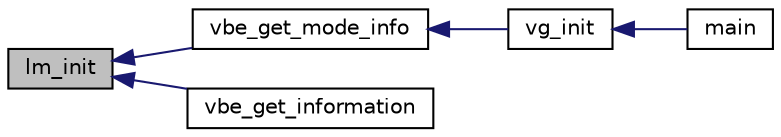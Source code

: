 digraph "lm_init"
{
  edge [fontname="Helvetica",fontsize="10",labelfontname="Helvetica",labelfontsize="10"];
  node [fontname="Helvetica",fontsize="10",shape=record];
  rankdir="LR";
  Node13 [label="lm_init",height=0.2,width=0.4,color="black", fillcolor="grey75", style="filled", fontcolor="black"];
  Node13 -> Node14 [dir="back",color="midnightblue",fontsize="10",style="solid",fontname="Helvetica"];
  Node14 [label="vbe_get_mode_info",height=0.2,width=0.4,color="black", fillcolor="white", style="filled",URL="$vbe_8h.html#a4ef3234e41f2050bc094a22049b69e45",tooltip="Returns information on the input VBE mode, including screen dimensions, color depth and VRAM physical..."];
  Node14 -> Node15 [dir="back",color="midnightblue",fontsize="10",style="solid",fontname="Helvetica"];
  Node15 [label="vg_init",height=0.2,width=0.4,color="black", fillcolor="white", style="filled",URL="$group__video__gr.html#gacef21667c79365d57a084bed994c2189",tooltip="Initializes the video module in graphics mode. "];
  Node15 -> Node16 [dir="back",color="midnightblue",fontsize="10",style="solid",fontname="Helvetica"];
  Node16 [label="main",height=0.2,width=0.4,color="black", fillcolor="white", style="filled",URL="$main_8c.html#ae66f6b31b5ad750f1fe042a706a4e3d4"];
  Node13 -> Node17 [dir="back",color="midnightblue",fontsize="10",style="solid",fontname="Helvetica"];
  Node17 [label="vbe_get_information",height=0.2,width=0.4,color="black", fillcolor="white", style="filled",URL="$vbe_8c.html#af09f0afea5e94ea42250da72d8d1e5f8"];
}
